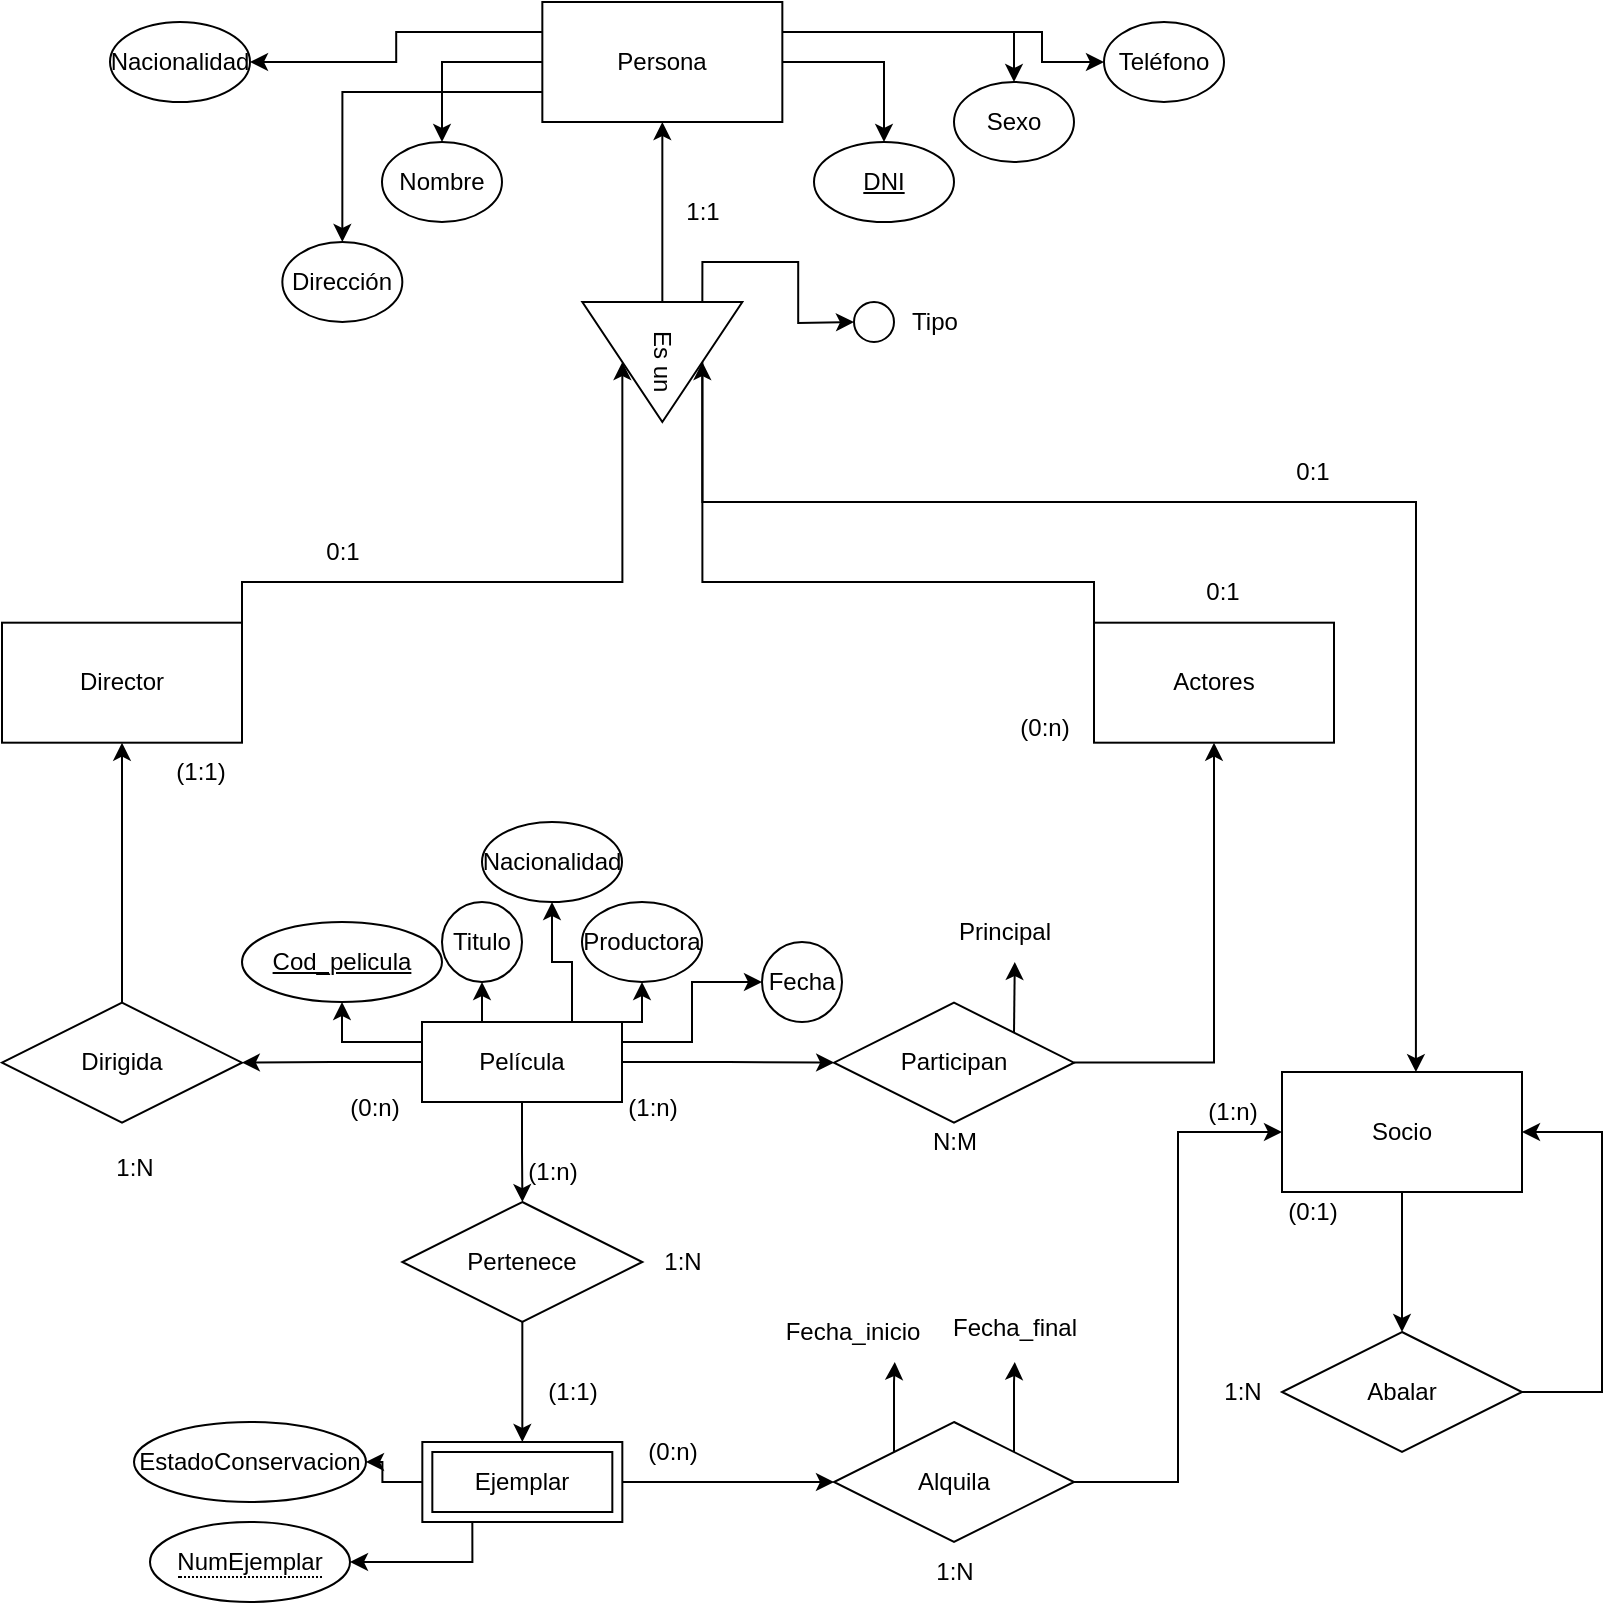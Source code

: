 <mxfile version="28.1.2">
  <diagram name="Página-1" id="lHWErlAnQZOICZ7VE-L2">
    <mxGraphModel dx="1019" dy="601" grid="1" gridSize="10" guides="1" tooltips="1" connect="1" arrows="1" fold="1" page="1" pageScale="1" pageWidth="827" pageHeight="1169" math="0" shadow="0">
      <root>
        <mxCell id="0" />
        <mxCell id="1" parent="0" />
        <mxCell id="0Zl922kC7-AtiW7XfdBJ-10" style="edgeStyle=orthogonalEdgeStyle;rounded=0;orthogonalLoop=1;jettySize=auto;html=1;exitX=0;exitY=0.25;exitDx=0;exitDy=0;entryX=0.5;entryY=1;entryDx=0;entryDy=0;" parent="1" source="0Zl922kC7-AtiW7XfdBJ-2" target="0Zl922kC7-AtiW7XfdBJ-4" edge="1">
          <mxGeometry relative="1" as="geometry" />
        </mxCell>
        <mxCell id="0Zl922kC7-AtiW7XfdBJ-11" style="edgeStyle=orthogonalEdgeStyle;rounded=0;orthogonalLoop=1;jettySize=auto;html=1;exitX=0.25;exitY=0;exitDx=0;exitDy=0;entryX=0.5;entryY=1;entryDx=0;entryDy=0;" parent="1" source="0Zl922kC7-AtiW7XfdBJ-2" target="0Zl922kC7-AtiW7XfdBJ-7" edge="1">
          <mxGeometry relative="1" as="geometry" />
        </mxCell>
        <mxCell id="0Zl922kC7-AtiW7XfdBJ-12" style="edgeStyle=orthogonalEdgeStyle;rounded=0;orthogonalLoop=1;jettySize=auto;html=1;exitX=0.75;exitY=0;exitDx=0;exitDy=0;entryX=0.5;entryY=1;entryDx=0;entryDy=0;" parent="1" source="0Zl922kC7-AtiW7XfdBJ-2" target="0Zl922kC7-AtiW7XfdBJ-5" edge="1">
          <mxGeometry relative="1" as="geometry" />
        </mxCell>
        <mxCell id="0Zl922kC7-AtiW7XfdBJ-13" style="edgeStyle=orthogonalEdgeStyle;rounded=0;orthogonalLoop=1;jettySize=auto;html=1;exitX=1;exitY=0;exitDx=0;exitDy=0;entryX=0.5;entryY=1;entryDx=0;entryDy=0;" parent="1" source="0Zl922kC7-AtiW7XfdBJ-2" target="0Zl922kC7-AtiW7XfdBJ-6" edge="1">
          <mxGeometry relative="1" as="geometry" />
        </mxCell>
        <mxCell id="0Zl922kC7-AtiW7XfdBJ-14" style="edgeStyle=orthogonalEdgeStyle;rounded=0;orthogonalLoop=1;jettySize=auto;html=1;exitX=1;exitY=0.25;exitDx=0;exitDy=0;entryX=0;entryY=0.5;entryDx=0;entryDy=0;" parent="1" source="0Zl922kC7-AtiW7XfdBJ-2" target="0Zl922kC7-AtiW7XfdBJ-8" edge="1">
          <mxGeometry relative="1" as="geometry" />
        </mxCell>
        <mxCell id="npdbWWH-SPO5HHlYwtPe-1" style="edgeStyle=orthogonalEdgeStyle;rounded=0;orthogonalLoop=1;jettySize=auto;html=1;exitX=1;exitY=0.5;exitDx=0;exitDy=0;" edge="1" parent="1" source="0Zl922kC7-AtiW7XfdBJ-2" target="npdbWWH-SPO5HHlYwtPe-2">
          <mxGeometry relative="1" as="geometry">
            <mxPoint x="476" y="540.345" as="targetPoint" />
          </mxGeometry>
        </mxCell>
        <mxCell id="npdbWWH-SPO5HHlYwtPe-17" style="edgeStyle=orthogonalEdgeStyle;rounded=0;orthogonalLoop=1;jettySize=auto;html=1;exitX=0;exitY=0.5;exitDx=0;exitDy=0;" edge="1" parent="1" source="0Zl922kC7-AtiW7XfdBJ-2" target="npdbWWH-SPO5HHlYwtPe-18">
          <mxGeometry relative="1" as="geometry">
            <mxPoint x="106" y="539.833" as="targetPoint" />
          </mxGeometry>
        </mxCell>
        <mxCell id="npdbWWH-SPO5HHlYwtPe-27" style="edgeStyle=orthogonalEdgeStyle;rounded=0;orthogonalLoop=1;jettySize=auto;html=1;exitX=0.5;exitY=1;exitDx=0;exitDy=0;" edge="1" parent="1" source="0Zl922kC7-AtiW7XfdBJ-2" target="npdbWWH-SPO5HHlYwtPe-31">
          <mxGeometry relative="1" as="geometry">
            <mxPoint x="260.167" y="640" as="targetPoint" />
          </mxGeometry>
        </mxCell>
        <mxCell id="0Zl922kC7-AtiW7XfdBJ-2" value="Película" style="whiteSpace=wrap;html=1;align=center;" parent="1" vertex="1">
          <mxGeometry x="210" y="520" width="100" height="40" as="geometry" />
        </mxCell>
        <mxCell id="0Zl922kC7-AtiW7XfdBJ-4" value="Cod_pelicula" style="ellipse;whiteSpace=wrap;html=1;align=center;fontStyle=4;" parent="1" vertex="1">
          <mxGeometry x="120" y="470" width="100" height="40" as="geometry" />
        </mxCell>
        <mxCell id="0Zl922kC7-AtiW7XfdBJ-5" value="Nacionalidad" style="ellipse;whiteSpace=wrap;html=1;align=center;" parent="1" vertex="1">
          <mxGeometry x="240" y="420" width="70" height="40" as="geometry" />
        </mxCell>
        <mxCell id="0Zl922kC7-AtiW7XfdBJ-6" value="Productora" style="ellipse;whiteSpace=wrap;html=1;align=center;" parent="1" vertex="1">
          <mxGeometry x="290" y="460" width="60" height="40" as="geometry" />
        </mxCell>
        <mxCell id="0Zl922kC7-AtiW7XfdBJ-7" value="Titulo" style="ellipse;whiteSpace=wrap;html=1;align=center;" parent="1" vertex="1">
          <mxGeometry x="220" y="460" width="40" height="40" as="geometry" />
        </mxCell>
        <mxCell id="0Zl922kC7-AtiW7XfdBJ-8" value="Fecha" style="ellipse;whiteSpace=wrap;html=1;align=center;" parent="1" vertex="1">
          <mxGeometry x="380" y="480" width="40" height="40" as="geometry" />
        </mxCell>
        <mxCell id="npdbWWH-SPO5HHlYwtPe-4" value="" style="edgeStyle=orthogonalEdgeStyle;rounded=0;orthogonalLoop=1;jettySize=auto;html=1;" edge="1" parent="1" source="npdbWWH-SPO5HHlYwtPe-2" target="npdbWWH-SPO5HHlYwtPe-3">
          <mxGeometry relative="1" as="geometry" />
        </mxCell>
        <mxCell id="npdbWWH-SPO5HHlYwtPe-63" style="edgeStyle=orthogonalEdgeStyle;rounded=0;orthogonalLoop=1;jettySize=auto;html=1;exitX=1;exitY=0;exitDx=0;exitDy=0;" edge="1" parent="1" source="npdbWWH-SPO5HHlYwtPe-2">
          <mxGeometry relative="1" as="geometry">
            <mxPoint x="506.391" y="490" as="targetPoint" />
          </mxGeometry>
        </mxCell>
        <mxCell id="npdbWWH-SPO5HHlYwtPe-2" value="Participan" style="shape=rhombus;perimeter=rhombusPerimeter;whiteSpace=wrap;html=1;align=center;" vertex="1" parent="1">
          <mxGeometry x="416" y="510.345" width="120" height="60" as="geometry" />
        </mxCell>
        <mxCell id="npdbWWH-SPO5HHlYwtPe-85" style="edgeStyle=orthogonalEdgeStyle;rounded=0;orthogonalLoop=1;jettySize=auto;html=1;exitX=0;exitY=0;exitDx=0;exitDy=0;entryX=0.5;entryY=0;entryDx=0;entryDy=0;" edge="1" parent="1" source="npdbWWH-SPO5HHlYwtPe-3" target="npdbWWH-SPO5HHlYwtPe-75">
          <mxGeometry relative="1" as="geometry">
            <Array as="points">
              <mxPoint x="546" y="300" />
              <mxPoint x="350" y="300" />
            </Array>
          </mxGeometry>
        </mxCell>
        <mxCell id="npdbWWH-SPO5HHlYwtPe-3" value="Actores" style="whiteSpace=wrap;html=1;" vertex="1" parent="1">
          <mxGeometry x="546" y="320.345" width="120" height="60" as="geometry" />
        </mxCell>
        <mxCell id="npdbWWH-SPO5HHlYwtPe-5" value="(1:n)" style="text;html=1;align=center;verticalAlign=middle;resizable=0;points=[];autosize=1;strokeColor=none;fillColor=none;" vertex="1" parent="1">
          <mxGeometry x="300" y="548" width="50" height="30" as="geometry" />
        </mxCell>
        <mxCell id="npdbWWH-SPO5HHlYwtPe-6" value="(0:n)" style="text;html=1;align=center;verticalAlign=middle;resizable=0;points=[];autosize=1;strokeColor=none;fillColor=none;" vertex="1" parent="1">
          <mxGeometry x="496" y="358" width="50" height="30" as="geometry" />
        </mxCell>
        <mxCell id="npdbWWH-SPO5HHlYwtPe-7" value="N:M" style="text;html=1;align=center;verticalAlign=middle;resizable=0;points=[];autosize=1;strokeColor=none;fillColor=none;" vertex="1" parent="1">
          <mxGeometry x="451" y="565" width="50" height="30" as="geometry" />
        </mxCell>
        <mxCell id="npdbWWH-SPO5HHlYwtPe-72" style="edgeStyle=orthogonalEdgeStyle;rounded=0;orthogonalLoop=1;jettySize=auto;html=1;exitX=0.5;exitY=0;exitDx=0;exitDy=0;entryX=0.5;entryY=1;entryDx=0;entryDy=0;" edge="1" parent="1" source="npdbWWH-SPO5HHlYwtPe-18" target="npdbWWH-SPO5HHlYwtPe-19">
          <mxGeometry relative="1" as="geometry" />
        </mxCell>
        <mxCell id="npdbWWH-SPO5HHlYwtPe-18" value="Dirigida" style="shape=rhombus;perimeter=rhombusPerimeter;whiteSpace=wrap;html=1;align=center;" vertex="1" parent="1">
          <mxGeometry y="510.343" width="120" height="60" as="geometry" />
        </mxCell>
        <mxCell id="npdbWWH-SPO5HHlYwtPe-82" style="edgeStyle=orthogonalEdgeStyle;rounded=0;orthogonalLoop=1;jettySize=auto;html=1;exitX=1;exitY=0;exitDx=0;exitDy=0;entryX=0.5;entryY=1;entryDx=0;entryDy=0;" edge="1" parent="1" source="npdbWWH-SPO5HHlYwtPe-19" target="npdbWWH-SPO5HHlYwtPe-75">
          <mxGeometry relative="1" as="geometry">
            <Array as="points">
              <mxPoint x="120" y="300" />
              <mxPoint x="310" y="300" />
            </Array>
          </mxGeometry>
        </mxCell>
        <mxCell id="npdbWWH-SPO5HHlYwtPe-19" value="Director" style="whiteSpace=wrap;html=1;" vertex="1" parent="1">
          <mxGeometry y="320.343" width="120" height="60" as="geometry" />
        </mxCell>
        <mxCell id="npdbWWH-SPO5HHlYwtPe-28" value="(1:1)" style="text;html=1;align=center;verticalAlign=middle;resizable=0;points=[];autosize=1;strokeColor=none;fillColor=none;" vertex="1" parent="1">
          <mxGeometry x="74" y="380.34" width="50" height="30" as="geometry" />
        </mxCell>
        <mxCell id="npdbWWH-SPO5HHlYwtPe-29" value="(0:n)" style="text;html=1;align=center;verticalAlign=middle;resizable=0;points=[];autosize=1;strokeColor=none;fillColor=none;" vertex="1" parent="1">
          <mxGeometry x="161" y="548" width="50" height="30" as="geometry" />
        </mxCell>
        <mxCell id="npdbWWH-SPO5HHlYwtPe-30" value="1:N" style="text;html=1;align=center;verticalAlign=middle;resizable=0;points=[];autosize=1;strokeColor=none;fillColor=none;" vertex="1" parent="1">
          <mxGeometry x="46" y="578" width="40" height="30" as="geometry" />
        </mxCell>
        <mxCell id="npdbWWH-SPO5HHlYwtPe-33" value="" style="edgeStyle=orthogonalEdgeStyle;rounded=0;orthogonalLoop=1;jettySize=auto;html=1;" edge="1" parent="1" source="npdbWWH-SPO5HHlYwtPe-31" target="npdbWWH-SPO5HHlYwtPe-34">
          <mxGeometry relative="1" as="geometry">
            <mxPoint x="260.167" y="750" as="targetPoint" />
          </mxGeometry>
        </mxCell>
        <mxCell id="npdbWWH-SPO5HHlYwtPe-31" value="Pertenece" style="shape=rhombus;perimeter=rhombusPerimeter;whiteSpace=wrap;html=1;align=center;" vertex="1" parent="1">
          <mxGeometry x="200.167" y="610" width="120" height="60" as="geometry" />
        </mxCell>
        <mxCell id="npdbWWH-SPO5HHlYwtPe-37" style="edgeStyle=orthogonalEdgeStyle;rounded=0;orthogonalLoop=1;jettySize=auto;html=1;exitX=0;exitY=0.5;exitDx=0;exitDy=0;" edge="1" parent="1" source="npdbWWH-SPO5HHlYwtPe-34" target="npdbWWH-SPO5HHlYwtPe-36">
          <mxGeometry relative="1" as="geometry" />
        </mxCell>
        <mxCell id="npdbWWH-SPO5HHlYwtPe-38" style="edgeStyle=orthogonalEdgeStyle;rounded=0;orthogonalLoop=1;jettySize=auto;html=1;exitX=0.25;exitY=1;exitDx=0;exitDy=0;" edge="1" parent="1" source="npdbWWH-SPO5HHlYwtPe-34" target="npdbWWH-SPO5HHlYwtPe-35">
          <mxGeometry relative="1" as="geometry" />
        </mxCell>
        <mxCell id="npdbWWH-SPO5HHlYwtPe-40" value="" style="edgeStyle=orthogonalEdgeStyle;rounded=0;orthogonalLoop=1;jettySize=auto;html=1;" edge="1" parent="1" source="npdbWWH-SPO5HHlYwtPe-34" target="npdbWWH-SPO5HHlYwtPe-39">
          <mxGeometry relative="1" as="geometry" />
        </mxCell>
        <mxCell id="npdbWWH-SPO5HHlYwtPe-34" value="Ejemplar" style="shape=ext;margin=3;double=1;whiteSpace=wrap;html=1;align=center;" vertex="1" parent="1">
          <mxGeometry x="210.167" y="730" width="100" height="40" as="geometry" />
        </mxCell>
        <mxCell id="npdbWWH-SPO5HHlYwtPe-35" value="&lt;span style=&quot;border-bottom: 1px dotted&quot;&gt;NumEjemplar&lt;/span&gt;" style="ellipse;whiteSpace=wrap;html=1;align=center;" vertex="1" parent="1">
          <mxGeometry x="74" y="770" width="100" height="40" as="geometry" />
        </mxCell>
        <mxCell id="npdbWWH-SPO5HHlYwtPe-36" value="EstadoConservacion" style="ellipse;whiteSpace=wrap;html=1;align=center;" vertex="1" parent="1">
          <mxGeometry x="66" y="720" width="116" height="40" as="geometry" />
        </mxCell>
        <mxCell id="npdbWWH-SPO5HHlYwtPe-66" style="edgeStyle=orthogonalEdgeStyle;rounded=0;orthogonalLoop=1;jettySize=auto;html=1;exitX=1;exitY=0;exitDx=0;exitDy=0;" edge="1" parent="1" source="npdbWWH-SPO5HHlYwtPe-39">
          <mxGeometry relative="1" as="geometry">
            <mxPoint x="506.391" y="690" as="targetPoint" />
          </mxGeometry>
        </mxCell>
        <mxCell id="npdbWWH-SPO5HHlYwtPe-67" style="edgeStyle=orthogonalEdgeStyle;rounded=0;orthogonalLoop=1;jettySize=auto;html=1;exitX=0;exitY=0;exitDx=0;exitDy=0;" edge="1" parent="1" source="npdbWWH-SPO5HHlYwtPe-39">
          <mxGeometry relative="1" as="geometry">
            <mxPoint x="446.391" y="690" as="targetPoint" />
          </mxGeometry>
        </mxCell>
        <mxCell id="npdbWWH-SPO5HHlYwtPe-110" style="edgeStyle=orthogonalEdgeStyle;rounded=0;orthogonalLoop=1;jettySize=auto;html=1;exitX=1;exitY=0.5;exitDx=0;exitDy=0;entryX=0;entryY=0.5;entryDx=0;entryDy=0;" edge="1" parent="1" source="npdbWWH-SPO5HHlYwtPe-39" target="npdbWWH-SPO5HHlYwtPe-41">
          <mxGeometry relative="1" as="geometry" />
        </mxCell>
        <mxCell id="npdbWWH-SPO5HHlYwtPe-39" value="Alquila" style="shape=rhombus;perimeter=rhombusPerimeter;whiteSpace=wrap;html=1;align=center;" vertex="1" parent="1">
          <mxGeometry x="416" y="720" width="120" height="60" as="geometry" />
        </mxCell>
        <mxCell id="npdbWWH-SPO5HHlYwtPe-55" value="" style="edgeStyle=orthogonalEdgeStyle;rounded=0;orthogonalLoop=1;jettySize=auto;html=1;" edge="1" parent="1" source="npdbWWH-SPO5HHlYwtPe-41" target="npdbWWH-SPO5HHlYwtPe-54">
          <mxGeometry relative="1" as="geometry" />
        </mxCell>
        <mxCell id="npdbWWH-SPO5HHlYwtPe-41" value="Socio" style="whiteSpace=wrap;html=1;" vertex="1" parent="1">
          <mxGeometry x="640" y="545" width="120" height="60" as="geometry" />
        </mxCell>
        <mxCell id="npdbWWH-SPO5HHlYwtPe-56" style="edgeStyle=orthogonalEdgeStyle;rounded=0;orthogonalLoop=1;jettySize=auto;html=1;exitX=1;exitY=0.5;exitDx=0;exitDy=0;entryX=1;entryY=0.5;entryDx=0;entryDy=0;" edge="1" parent="1" source="npdbWWH-SPO5HHlYwtPe-54" target="npdbWWH-SPO5HHlYwtPe-41">
          <mxGeometry relative="1" as="geometry">
            <Array as="points">
              <mxPoint x="800" y="705" />
              <mxPoint x="800" y="575" />
            </Array>
          </mxGeometry>
        </mxCell>
        <mxCell id="npdbWWH-SPO5HHlYwtPe-54" value="Abalar" style="shape=rhombus;perimeter=rhombusPerimeter;whiteSpace=wrap;html=1;align=center;" vertex="1" parent="1">
          <mxGeometry x="640" y="675" width="120" height="60" as="geometry" />
        </mxCell>
        <mxCell id="npdbWWH-SPO5HHlYwtPe-57" value="(0:1)" style="text;html=1;align=center;verticalAlign=middle;resizable=0;points=[];autosize=1;strokeColor=none;fillColor=none;" vertex="1" parent="1">
          <mxGeometry x="630" y="600" width="50" height="30" as="geometry" />
        </mxCell>
        <mxCell id="npdbWWH-SPO5HHlYwtPe-59" value="1:N" style="text;html=1;align=center;verticalAlign=middle;resizable=0;points=[];autosize=1;strokeColor=none;fillColor=none;" vertex="1" parent="1">
          <mxGeometry x="600" y="690" width="40" height="30" as="geometry" />
        </mxCell>
        <mxCell id="npdbWWH-SPO5HHlYwtPe-60" value="(1:n)" style="text;html=1;align=center;verticalAlign=middle;resizable=0;points=[];autosize=1;strokeColor=none;fillColor=none;" vertex="1" parent="1">
          <mxGeometry x="250" y="580" width="50" height="30" as="geometry" />
        </mxCell>
        <mxCell id="npdbWWH-SPO5HHlYwtPe-61" value="(1:1)" style="text;html=1;align=center;verticalAlign=middle;resizable=0;points=[];autosize=1;strokeColor=none;fillColor=none;" vertex="1" parent="1">
          <mxGeometry x="260.17" y="690" width="50" height="30" as="geometry" />
        </mxCell>
        <mxCell id="npdbWWH-SPO5HHlYwtPe-62" value="1:N" style="text;html=1;align=center;verticalAlign=middle;resizable=0;points=[];autosize=1;strokeColor=none;fillColor=none;" vertex="1" parent="1">
          <mxGeometry x="320.17" y="625" width="40" height="30" as="geometry" />
        </mxCell>
        <mxCell id="npdbWWH-SPO5HHlYwtPe-69" value="Principal" style="text;html=1;align=center;verticalAlign=middle;resizable=0;points=[];autosize=1;strokeColor=none;fillColor=none;" vertex="1" parent="1">
          <mxGeometry x="466" y="460" width="70" height="30" as="geometry" />
        </mxCell>
        <mxCell id="npdbWWH-SPO5HHlYwtPe-70" value="Fecha_final" style="text;html=1;align=center;verticalAlign=middle;resizable=0;points=[];autosize=1;strokeColor=none;fillColor=none;" vertex="1" parent="1">
          <mxGeometry x="461" y="658" width="90" height="30" as="geometry" />
        </mxCell>
        <mxCell id="npdbWWH-SPO5HHlYwtPe-71" value="Fecha_inicio" style="text;html=1;align=center;verticalAlign=middle;resizable=0;points=[];autosize=1;strokeColor=none;fillColor=none;" vertex="1" parent="1">
          <mxGeometry x="380" y="660" width="90" height="30" as="geometry" />
        </mxCell>
        <mxCell id="npdbWWH-SPO5HHlYwtPe-79" value="" style="edgeStyle=orthogonalEdgeStyle;rounded=0;orthogonalLoop=1;jettySize=auto;html=1;" edge="1" parent="1" source="npdbWWH-SPO5HHlYwtPe-75" target="npdbWWH-SPO5HHlYwtPe-78">
          <mxGeometry relative="1" as="geometry" />
        </mxCell>
        <mxCell id="npdbWWH-SPO5HHlYwtPe-90" style="edgeStyle=orthogonalEdgeStyle;rounded=0;orthogonalLoop=1;jettySize=auto;html=1;exitX=0;exitY=0.25;exitDx=0;exitDy=0;" edge="1" parent="1" source="npdbWWH-SPO5HHlYwtPe-75">
          <mxGeometry relative="1" as="geometry">
            <mxPoint x="426.0" y="170" as="targetPoint" />
          </mxGeometry>
        </mxCell>
        <mxCell id="npdbWWH-SPO5HHlYwtPe-75" value="Es un" style="triangle;whiteSpace=wrap;html=1;rotation=90;" vertex="1" parent="1">
          <mxGeometry x="300.17" y="150" width="60" height="80" as="geometry" />
        </mxCell>
        <mxCell id="npdbWWH-SPO5HHlYwtPe-86" style="edgeStyle=orthogonalEdgeStyle;rounded=0;orthogonalLoop=1;jettySize=auto;html=1;exitX=1;exitY=0.5;exitDx=0;exitDy=0;entryX=0.5;entryY=0;entryDx=0;entryDy=0;" edge="1" parent="1" source="npdbWWH-SPO5HHlYwtPe-78" target="npdbWWH-SPO5HHlYwtPe-83">
          <mxGeometry relative="1" as="geometry" />
        </mxCell>
        <mxCell id="npdbWWH-SPO5HHlYwtPe-87" style="edgeStyle=orthogonalEdgeStyle;rounded=0;orthogonalLoop=1;jettySize=auto;html=1;exitX=0;exitY=0.5;exitDx=0;exitDy=0;entryX=0.5;entryY=0;entryDx=0;entryDy=0;" edge="1" parent="1" source="npdbWWH-SPO5HHlYwtPe-78" target="npdbWWH-SPO5HHlYwtPe-80">
          <mxGeometry relative="1" as="geometry" />
        </mxCell>
        <mxCell id="npdbWWH-SPO5HHlYwtPe-88" style="edgeStyle=orthogonalEdgeStyle;rounded=0;orthogonalLoop=1;jettySize=auto;html=1;exitX=0;exitY=0.25;exitDx=0;exitDy=0;" edge="1" parent="1" source="npdbWWH-SPO5HHlYwtPe-78" target="npdbWWH-SPO5HHlYwtPe-81">
          <mxGeometry relative="1" as="geometry" />
        </mxCell>
        <mxCell id="npdbWWH-SPO5HHlYwtPe-99" style="edgeStyle=orthogonalEdgeStyle;rounded=0;orthogonalLoop=1;jettySize=auto;html=1;exitX=1;exitY=0.25;exitDx=0;exitDy=0;entryX=0.5;entryY=0;entryDx=0;entryDy=0;" edge="1" parent="1" source="npdbWWH-SPO5HHlYwtPe-78" target="npdbWWH-SPO5HHlYwtPe-98">
          <mxGeometry relative="1" as="geometry" />
        </mxCell>
        <mxCell id="npdbWWH-SPO5HHlYwtPe-106" style="edgeStyle=orthogonalEdgeStyle;rounded=0;orthogonalLoop=1;jettySize=auto;html=1;exitX=0;exitY=0.75;exitDx=0;exitDy=0;entryX=0.5;entryY=0;entryDx=0;entryDy=0;" edge="1" parent="1" source="npdbWWH-SPO5HHlYwtPe-78" target="npdbWWH-SPO5HHlYwtPe-105">
          <mxGeometry relative="1" as="geometry" />
        </mxCell>
        <mxCell id="npdbWWH-SPO5HHlYwtPe-115" style="edgeStyle=orthogonalEdgeStyle;rounded=0;orthogonalLoop=1;jettySize=auto;html=1;exitX=1;exitY=0.25;exitDx=0;exitDy=0;entryX=0;entryY=0.5;entryDx=0;entryDy=0;" edge="1" parent="1" source="npdbWWH-SPO5HHlYwtPe-78" target="npdbWWH-SPO5HHlYwtPe-102">
          <mxGeometry relative="1" as="geometry">
            <Array as="points">
              <mxPoint x="520" y="25" />
              <mxPoint x="520" y="40" />
            </Array>
          </mxGeometry>
        </mxCell>
        <mxCell id="npdbWWH-SPO5HHlYwtPe-78" value="Persona" style="whiteSpace=wrap;html=1;" vertex="1" parent="1">
          <mxGeometry x="270.17" y="10" width="120" height="60" as="geometry" />
        </mxCell>
        <mxCell id="npdbWWH-SPO5HHlYwtPe-80" value="Nombre" style="ellipse;whiteSpace=wrap;html=1;align=center;" vertex="1" parent="1">
          <mxGeometry x="190" y="80" width="60" height="40" as="geometry" />
        </mxCell>
        <mxCell id="npdbWWH-SPO5HHlYwtPe-81" value="Nacionalidad" style="ellipse;whiteSpace=wrap;html=1;align=center;" vertex="1" parent="1">
          <mxGeometry x="54" y="20" width="70" height="40" as="geometry" />
        </mxCell>
        <mxCell id="npdbWWH-SPO5HHlYwtPe-83" value="DNI" style="ellipse;whiteSpace=wrap;html=1;align=center;fontStyle=4;" vertex="1" parent="1">
          <mxGeometry x="406" y="80" width="70" height="40" as="geometry" />
        </mxCell>
        <mxCell id="npdbWWH-SPO5HHlYwtPe-91" value="" style="ellipse;whiteSpace=wrap;html=1;aspect=fixed;" vertex="1" parent="1">
          <mxGeometry x="426" y="160" width="20" height="20" as="geometry" />
        </mxCell>
        <mxCell id="npdbWWH-SPO5HHlYwtPe-92" value="Tipo" style="text;html=1;align=center;verticalAlign=middle;resizable=0;points=[];autosize=1;strokeColor=none;fillColor=none;" vertex="1" parent="1">
          <mxGeometry x="441" y="155" width="50" height="30" as="geometry" />
        </mxCell>
        <mxCell id="npdbWWH-SPO5HHlYwtPe-94" value="(1:n)" style="text;html=1;align=center;verticalAlign=middle;resizable=0;points=[];autosize=1;strokeColor=none;fillColor=none;" vertex="1" parent="1">
          <mxGeometry x="590" y="550" width="50" height="30" as="geometry" />
        </mxCell>
        <mxCell id="npdbWWH-SPO5HHlYwtPe-95" value="(0:n)" style="text;html=1;align=center;verticalAlign=middle;resizable=0;points=[];autosize=1;strokeColor=none;fillColor=none;" vertex="1" parent="1">
          <mxGeometry x="310" y="720" width="50" height="30" as="geometry" />
        </mxCell>
        <mxCell id="npdbWWH-SPO5HHlYwtPe-96" value="1:N" style="text;html=1;align=center;verticalAlign=middle;resizable=0;points=[];autosize=1;strokeColor=none;fillColor=none;" vertex="1" parent="1">
          <mxGeometry x="456" y="780" width="40" height="30" as="geometry" />
        </mxCell>
        <mxCell id="npdbWWH-SPO5HHlYwtPe-98" value="Sexo" style="ellipse;whiteSpace=wrap;html=1;align=center;" vertex="1" parent="1">
          <mxGeometry x="476" y="50.0" width="60" height="40" as="geometry" />
        </mxCell>
        <mxCell id="npdbWWH-SPO5HHlYwtPe-102" value="Teléfono" style="ellipse;whiteSpace=wrap;html=1;align=center;fontStyle=0" vertex="1" parent="1">
          <mxGeometry x="551" y="20" width="60" height="40" as="geometry" />
        </mxCell>
        <mxCell id="npdbWWH-SPO5HHlYwtPe-105" value="Dirección" style="ellipse;whiteSpace=wrap;html=1;align=center;fontStyle=0" vertex="1" parent="1">
          <mxGeometry x="140.17" y="130" width="60" height="40" as="geometry" />
        </mxCell>
        <mxCell id="npdbWWH-SPO5HHlYwtPe-108" style="edgeStyle=orthogonalEdgeStyle;rounded=0;orthogonalLoop=1;jettySize=auto;html=1;exitX=0.5;exitY=0;exitDx=0;exitDy=0;entryX=0.558;entryY=0.001;entryDx=0;entryDy=0;entryPerimeter=0;" edge="1" parent="1" source="npdbWWH-SPO5HHlYwtPe-75" target="npdbWWH-SPO5HHlYwtPe-41">
          <mxGeometry relative="1" as="geometry">
            <Array as="points">
              <mxPoint x="350" y="260" />
              <mxPoint x="707" y="260" />
            </Array>
          </mxGeometry>
        </mxCell>
        <mxCell id="npdbWWH-SPO5HHlYwtPe-111" value="0:1" style="text;html=1;align=center;verticalAlign=middle;resizable=0;points=[];autosize=1;strokeColor=none;fillColor=none;" vertex="1" parent="1">
          <mxGeometry x="635" y="230" width="40" height="30" as="geometry" />
        </mxCell>
        <mxCell id="npdbWWH-SPO5HHlYwtPe-112" value="0:1" style="text;html=1;align=center;verticalAlign=middle;resizable=0;points=[];autosize=1;strokeColor=none;fillColor=none;" vertex="1" parent="1">
          <mxGeometry x="150.17" y="270" width="40" height="30" as="geometry" />
        </mxCell>
        <mxCell id="npdbWWH-SPO5HHlYwtPe-113" value="0:1" style="text;html=1;align=center;verticalAlign=middle;resizable=0;points=[];autosize=1;strokeColor=none;fillColor=none;" vertex="1" parent="1">
          <mxGeometry x="590" y="290.34" width="40" height="30" as="geometry" />
        </mxCell>
        <mxCell id="npdbWWH-SPO5HHlYwtPe-114" value="1:1" style="text;html=1;align=center;verticalAlign=middle;resizable=0;points=[];autosize=1;strokeColor=none;fillColor=none;" vertex="1" parent="1">
          <mxGeometry x="330" y="100" width="40" height="30" as="geometry" />
        </mxCell>
      </root>
    </mxGraphModel>
  </diagram>
</mxfile>
